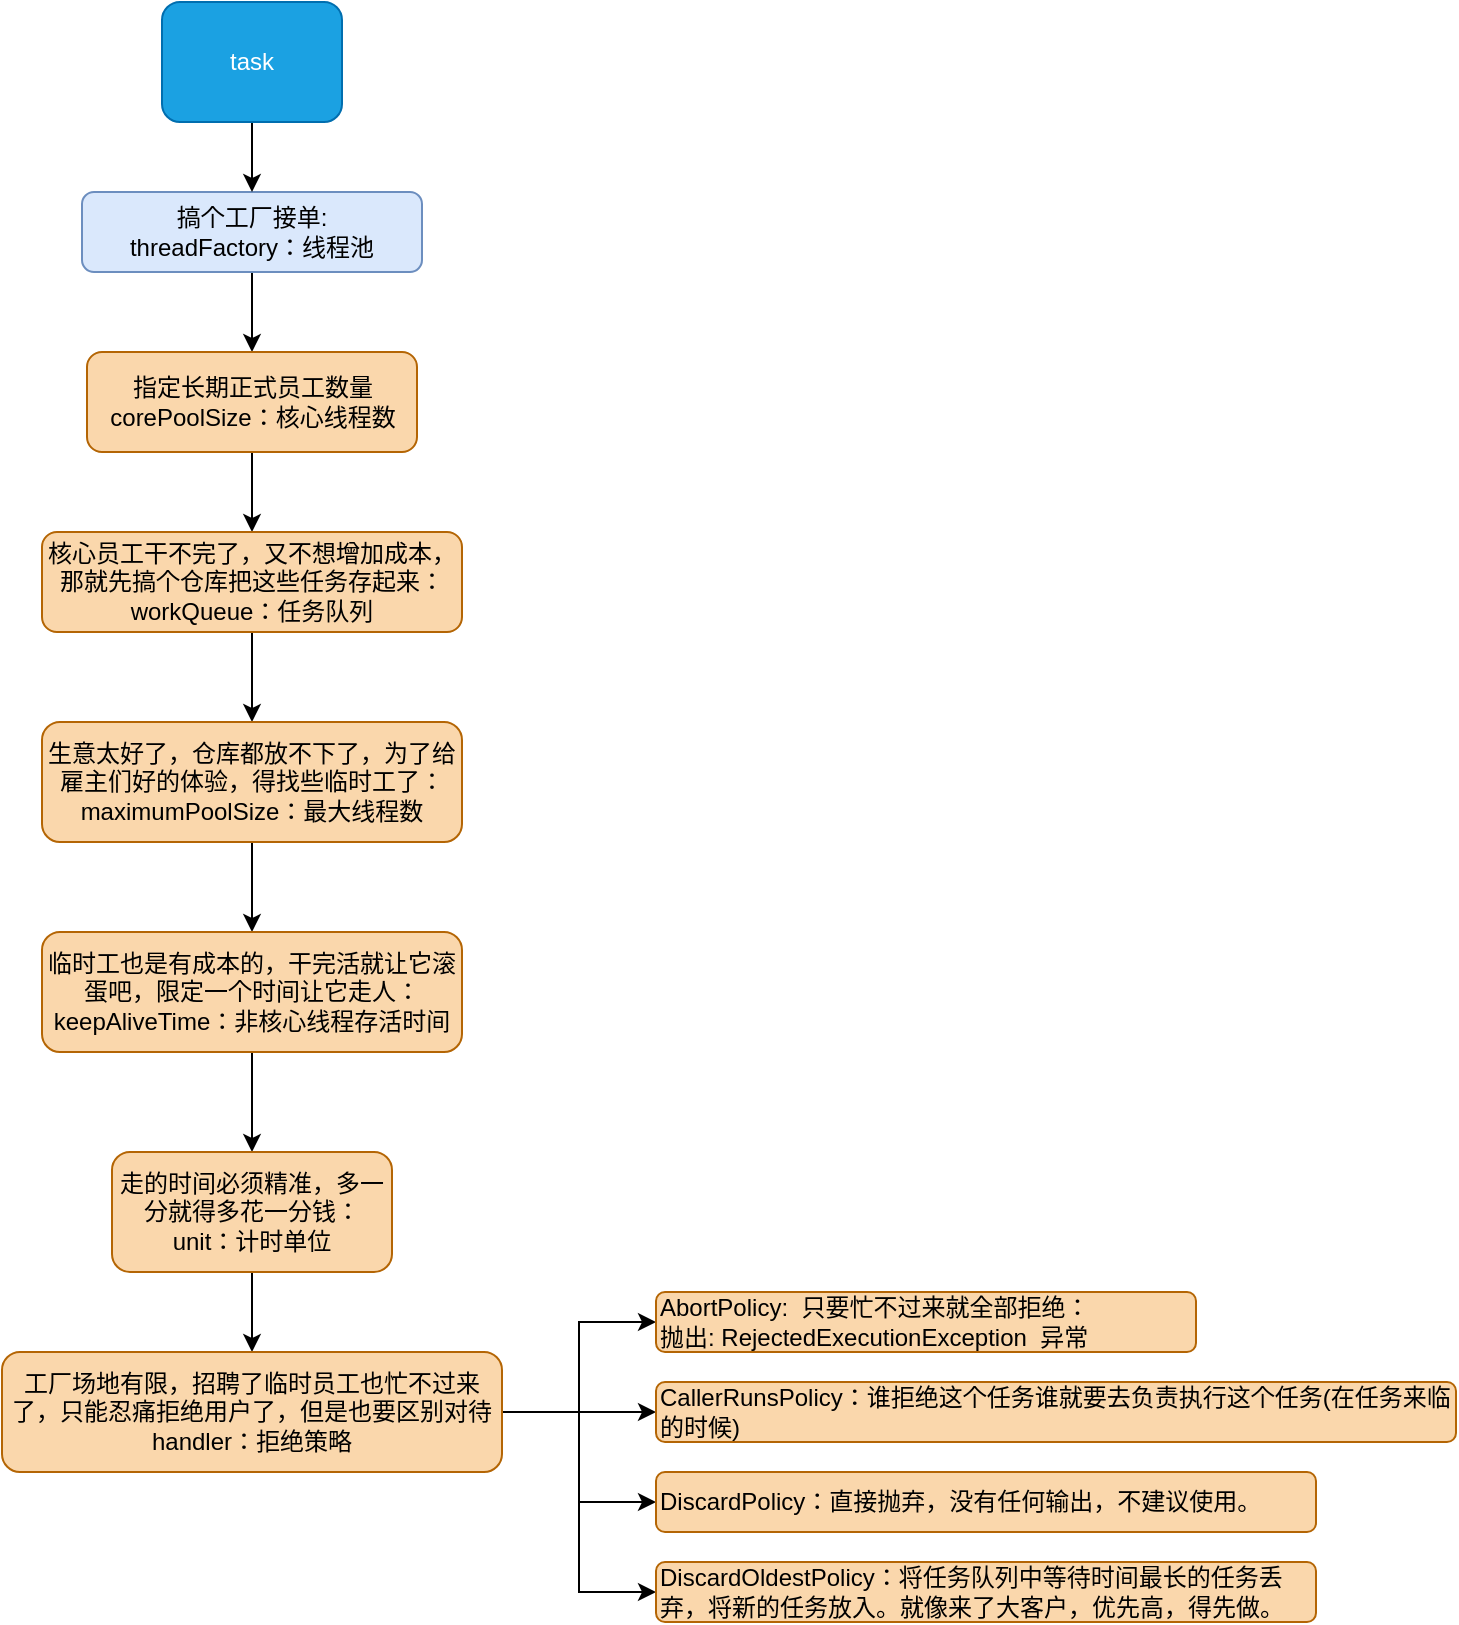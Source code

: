 <mxfile version="20.2.3" type="github">
  <diagram id="qDcCzP3CeafEvzEoM1-i" name="第 1 页">
    <mxGraphModel dx="1722" dy="574" grid="1" gridSize="10" guides="1" tooltips="1" connect="1" arrows="1" fold="1" page="1" pageScale="1" pageWidth="827" pageHeight="1169" math="0" shadow="0">
      <root>
        <mxCell id="0" />
        <mxCell id="1" parent="0" />
        <mxCell id="VEzMDb03vrcIsyC3KS1A-25" style="edgeStyle=orthogonalEdgeStyle;rounded=0;orthogonalLoop=1;jettySize=auto;html=1;" edge="1" parent="1" source="VEzMDb03vrcIsyC3KS1A-2" target="VEzMDb03vrcIsyC3KS1A-12">
          <mxGeometry relative="1" as="geometry" />
        </mxCell>
        <mxCell id="VEzMDb03vrcIsyC3KS1A-2" value="搞个工厂接单:&lt;br&gt;threadFactory：线程池" style="rounded=1;whiteSpace=wrap;html=1;fillColor=#dae8fc;strokeColor=#6c8ebf;" vertex="1" parent="1">
          <mxGeometry x="-787" y="115" width="170" height="40" as="geometry" />
        </mxCell>
        <mxCell id="VEzMDb03vrcIsyC3KS1A-9" style="edgeStyle=orthogonalEdgeStyle;rounded=0;orthogonalLoop=1;jettySize=auto;html=1;" edge="1" parent="1" source="VEzMDb03vrcIsyC3KS1A-8" target="VEzMDb03vrcIsyC3KS1A-2">
          <mxGeometry relative="1" as="geometry">
            <mxPoint x="-593" y="50" as="targetPoint" />
          </mxGeometry>
        </mxCell>
        <mxCell id="VEzMDb03vrcIsyC3KS1A-8" value="task" style="rounded=1;whiteSpace=wrap;html=1;fillColor=#1ba1e2;fontColor=#ffffff;strokeColor=#006EAF;" vertex="1" parent="1">
          <mxGeometry x="-747" y="20" width="90" height="60" as="geometry" />
        </mxCell>
        <mxCell id="VEzMDb03vrcIsyC3KS1A-16" style="edgeStyle=orthogonalEdgeStyle;rounded=0;orthogonalLoop=1;jettySize=auto;html=1;entryX=0.5;entryY=0;entryDx=0;entryDy=0;" edge="1" parent="1" source="VEzMDb03vrcIsyC3KS1A-12" target="VEzMDb03vrcIsyC3KS1A-14">
          <mxGeometry relative="1" as="geometry" />
        </mxCell>
        <mxCell id="VEzMDb03vrcIsyC3KS1A-12" value="指定长期正式员工数量corePoolSize：核心线程数" style="whiteSpace=wrap;html=1;fillColor=#fad7ac;strokeColor=#b46504;rounded=1;" vertex="1" parent="1">
          <mxGeometry x="-784.5" y="195" width="165" height="50" as="geometry" />
        </mxCell>
        <mxCell id="VEzMDb03vrcIsyC3KS1A-18" value="" style="edgeStyle=orthogonalEdgeStyle;rounded=0;orthogonalLoop=1;jettySize=auto;html=1;" edge="1" parent="1" source="VEzMDb03vrcIsyC3KS1A-14" target="VEzMDb03vrcIsyC3KS1A-17">
          <mxGeometry relative="1" as="geometry" />
        </mxCell>
        <mxCell id="VEzMDb03vrcIsyC3KS1A-14" value="核心员工干不完了，又不想增加成本，那就先搞个仓库把这些任务存起来：&lt;br&gt;workQueue：任务队列" style="whiteSpace=wrap;html=1;fillColor=#fad7ac;strokeColor=#b46504;rounded=1;" vertex="1" parent="1">
          <mxGeometry x="-807" y="285" width="210" height="50" as="geometry" />
        </mxCell>
        <mxCell id="VEzMDb03vrcIsyC3KS1A-21" value="" style="edgeStyle=orthogonalEdgeStyle;rounded=0;orthogonalLoop=1;jettySize=auto;html=1;" edge="1" parent="1" source="VEzMDb03vrcIsyC3KS1A-17" target="VEzMDb03vrcIsyC3KS1A-20">
          <mxGeometry relative="1" as="geometry" />
        </mxCell>
        <mxCell id="VEzMDb03vrcIsyC3KS1A-17" value="生意太好了，仓库都放不下了，为了给雇主们好的体验，得找些临时工了：&lt;br&gt;maximumPoolSize：最大线程数" style="whiteSpace=wrap;html=1;fillColor=#fad7ac;strokeColor=#b46504;rounded=1;" vertex="1" parent="1">
          <mxGeometry x="-807" y="380" width="210" height="60" as="geometry" />
        </mxCell>
        <mxCell id="VEzMDb03vrcIsyC3KS1A-23" value="" style="edgeStyle=orthogonalEdgeStyle;rounded=0;orthogonalLoop=1;jettySize=auto;html=1;" edge="1" parent="1" source="VEzMDb03vrcIsyC3KS1A-20" target="VEzMDb03vrcIsyC3KS1A-22">
          <mxGeometry relative="1" as="geometry" />
        </mxCell>
        <mxCell id="VEzMDb03vrcIsyC3KS1A-20" value="临时工也是有成本的，干完活就让它滚蛋吧，限定一个时间让它走人：&lt;br&gt;keepAliveTime：非核心线程存活时间" style="whiteSpace=wrap;html=1;fillColor=#fad7ac;strokeColor=#b46504;rounded=1;" vertex="1" parent="1">
          <mxGeometry x="-807" y="485" width="210" height="60" as="geometry" />
        </mxCell>
        <mxCell id="VEzMDb03vrcIsyC3KS1A-27" value="" style="edgeStyle=orthogonalEdgeStyle;rounded=0;orthogonalLoop=1;jettySize=auto;html=1;" edge="1" parent="1" source="VEzMDb03vrcIsyC3KS1A-22" target="VEzMDb03vrcIsyC3KS1A-26">
          <mxGeometry relative="1" as="geometry" />
        </mxCell>
        <mxCell id="VEzMDb03vrcIsyC3KS1A-22" value="走的时间必须精准，多一分就得多花一分钱：&lt;br&gt;unit：计时单位" style="whiteSpace=wrap;html=1;fillColor=#fad7ac;strokeColor=#b46504;rounded=1;" vertex="1" parent="1">
          <mxGeometry x="-772" y="595" width="140" height="60" as="geometry" />
        </mxCell>
        <mxCell id="VEzMDb03vrcIsyC3KS1A-29" value="" style="edgeStyle=orthogonalEdgeStyle;rounded=0;orthogonalLoop=1;jettySize=auto;html=1;" edge="1" parent="1" source="VEzMDb03vrcIsyC3KS1A-26" target="VEzMDb03vrcIsyC3KS1A-28">
          <mxGeometry relative="1" as="geometry" />
        </mxCell>
        <mxCell id="VEzMDb03vrcIsyC3KS1A-31" value="" style="edgeStyle=orthogonalEdgeStyle;rounded=0;orthogonalLoop=1;jettySize=auto;html=1;" edge="1" parent="1" source="VEzMDb03vrcIsyC3KS1A-26" target="VEzMDb03vrcIsyC3KS1A-30">
          <mxGeometry relative="1" as="geometry" />
        </mxCell>
        <mxCell id="VEzMDb03vrcIsyC3KS1A-33" value="" style="edgeStyle=orthogonalEdgeStyle;rounded=0;orthogonalLoop=1;jettySize=auto;html=1;entryX=0;entryY=0.5;entryDx=0;entryDy=0;" edge="1" parent="1" source="VEzMDb03vrcIsyC3KS1A-26" target="VEzMDb03vrcIsyC3KS1A-32">
          <mxGeometry relative="1" as="geometry" />
        </mxCell>
        <mxCell id="VEzMDb03vrcIsyC3KS1A-35" value="" style="edgeStyle=orthogonalEdgeStyle;rounded=0;orthogonalLoop=1;jettySize=auto;html=1;entryX=0;entryY=0.5;entryDx=0;entryDy=0;" edge="1" parent="1" source="VEzMDb03vrcIsyC3KS1A-26" target="VEzMDb03vrcIsyC3KS1A-34">
          <mxGeometry relative="1" as="geometry" />
        </mxCell>
        <mxCell id="VEzMDb03vrcIsyC3KS1A-26" value="工厂场地有限，招聘了临时员工也忙不过来了，只能忍痛拒绝用户了，但是也要区别对待&lt;br&gt;handler：拒绝策略" style="whiteSpace=wrap;html=1;fillColor=#fad7ac;strokeColor=#b46504;rounded=1;" vertex="1" parent="1">
          <mxGeometry x="-827" y="695" width="250" height="60" as="geometry" />
        </mxCell>
        <mxCell id="VEzMDb03vrcIsyC3KS1A-28" value="AbortPolicy:&amp;nbsp; 只要忙不过来就全部拒绝：&lt;br&gt;抛出:&amp;nbsp;RejectedExecutionException&amp;nbsp; 异常" style="whiteSpace=wrap;html=1;fillColor=#fad7ac;strokeColor=#b46504;rounded=1;align=left;" vertex="1" parent="1">
          <mxGeometry x="-500" y="665" width="270" height="30" as="geometry" />
        </mxCell>
        <mxCell id="VEzMDb03vrcIsyC3KS1A-30" value="CallerRunsPolicy：谁拒绝这个任务谁就要去负责执行这个任务(在任务来临的时候)" style="whiteSpace=wrap;html=1;fillColor=#fad7ac;strokeColor=#b46504;rounded=1;align=left;" vertex="1" parent="1">
          <mxGeometry x="-500" y="710" width="400" height="30" as="geometry" />
        </mxCell>
        <mxCell id="VEzMDb03vrcIsyC3KS1A-32" value="DiscardPolicy：直接抛弃，没有任何输出，不建议使用。" style="whiteSpace=wrap;html=1;fillColor=#fad7ac;strokeColor=#b46504;rounded=1;align=left;" vertex="1" parent="1">
          <mxGeometry x="-500" y="755" width="330" height="30" as="geometry" />
        </mxCell>
        <mxCell id="VEzMDb03vrcIsyC3KS1A-34" value="DiscardOldestPolicy：将任务队列中等待时间最长的任务丢弃，将新的任务放入。就像来了大客户，优先高，得先做。" style="whiteSpace=wrap;html=1;fillColor=#fad7ac;strokeColor=#b46504;rounded=1;align=left;" vertex="1" parent="1">
          <mxGeometry x="-500" y="800" width="330" height="30" as="geometry" />
        </mxCell>
      </root>
    </mxGraphModel>
  </diagram>
</mxfile>
